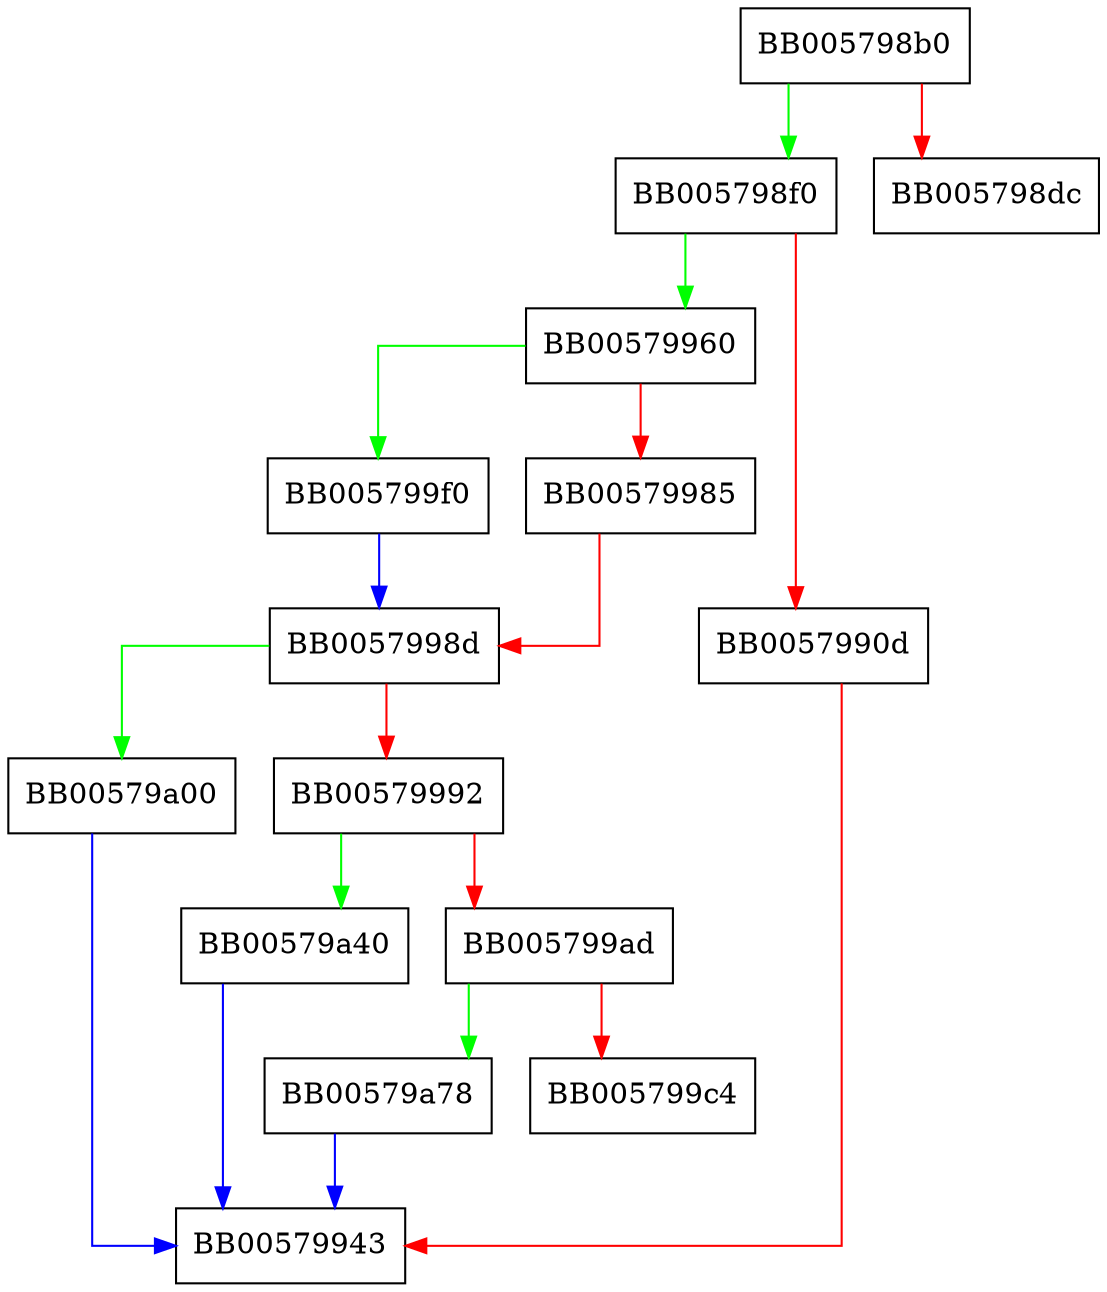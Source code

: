digraph dh_pub_decode {
  node [shape="box"];
  graph [splines=ortho];
  BB005798b0 -> BB005798f0 [color="green"];
  BB005798b0 -> BB005798dc [color="red"];
  BB005798f0 -> BB00579960 [color="green"];
  BB005798f0 -> BB0057990d [color="red"];
  BB0057990d -> BB00579943 [color="red"];
  BB00579960 -> BB005799f0 [color="green"];
  BB00579960 -> BB00579985 [color="red"];
  BB00579985 -> BB0057998d [color="red"];
  BB0057998d -> BB00579a00 [color="green"];
  BB0057998d -> BB00579992 [color="red"];
  BB00579992 -> BB00579a40 [color="green"];
  BB00579992 -> BB005799ad [color="red"];
  BB005799ad -> BB00579a78 [color="green"];
  BB005799ad -> BB005799c4 [color="red"];
  BB005799f0 -> BB0057998d [color="blue"];
  BB00579a00 -> BB00579943 [color="blue"];
  BB00579a40 -> BB00579943 [color="blue"];
  BB00579a78 -> BB00579943 [color="blue"];
}
